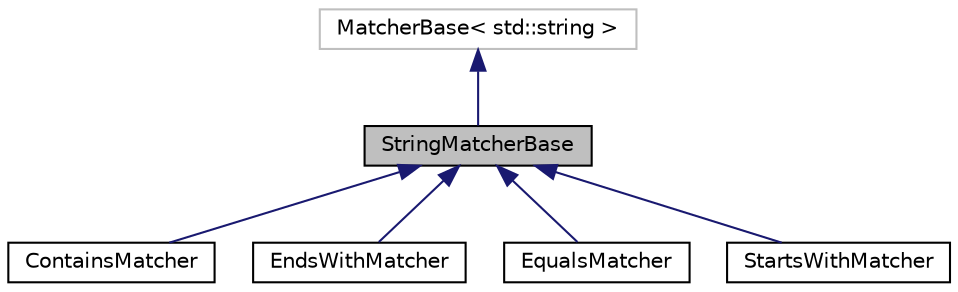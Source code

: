 digraph "StringMatcherBase"
{
  edge [fontname="Helvetica",fontsize="10",labelfontname="Helvetica",labelfontsize="10"];
  node [fontname="Helvetica",fontsize="10",shape=record];
  Node1 [label="StringMatcherBase",height=0.2,width=0.4,color="black", fillcolor="grey75", style="filled", fontcolor="black"];
  Node2 -> Node1 [dir="back",color="midnightblue",fontsize="10",style="solid",fontname="Helvetica"];
  Node2 [label="MatcherBase\< std::string \>",height=0.2,width=0.4,color="grey75", fillcolor="white", style="filled"];
  Node1 -> Node3 [dir="back",color="midnightblue",fontsize="10",style="solid",fontname="Helvetica"];
  Node3 [label="ContainsMatcher",height=0.2,width=0.4,color="black", fillcolor="white", style="filled",URL="$structCatch_1_1Matchers_1_1StdString_1_1ContainsMatcher.html"];
  Node1 -> Node4 [dir="back",color="midnightblue",fontsize="10",style="solid",fontname="Helvetica"];
  Node4 [label="EndsWithMatcher",height=0.2,width=0.4,color="black", fillcolor="white", style="filled",URL="$structCatch_1_1Matchers_1_1StdString_1_1EndsWithMatcher.html"];
  Node1 -> Node5 [dir="back",color="midnightblue",fontsize="10",style="solid",fontname="Helvetica"];
  Node5 [label="EqualsMatcher",height=0.2,width=0.4,color="black", fillcolor="white", style="filled",URL="$structCatch_1_1Matchers_1_1StdString_1_1EqualsMatcher.html"];
  Node1 -> Node6 [dir="back",color="midnightblue",fontsize="10",style="solid",fontname="Helvetica"];
  Node6 [label="StartsWithMatcher",height=0.2,width=0.4,color="black", fillcolor="white", style="filled",URL="$structCatch_1_1Matchers_1_1StdString_1_1StartsWithMatcher.html"];
}

